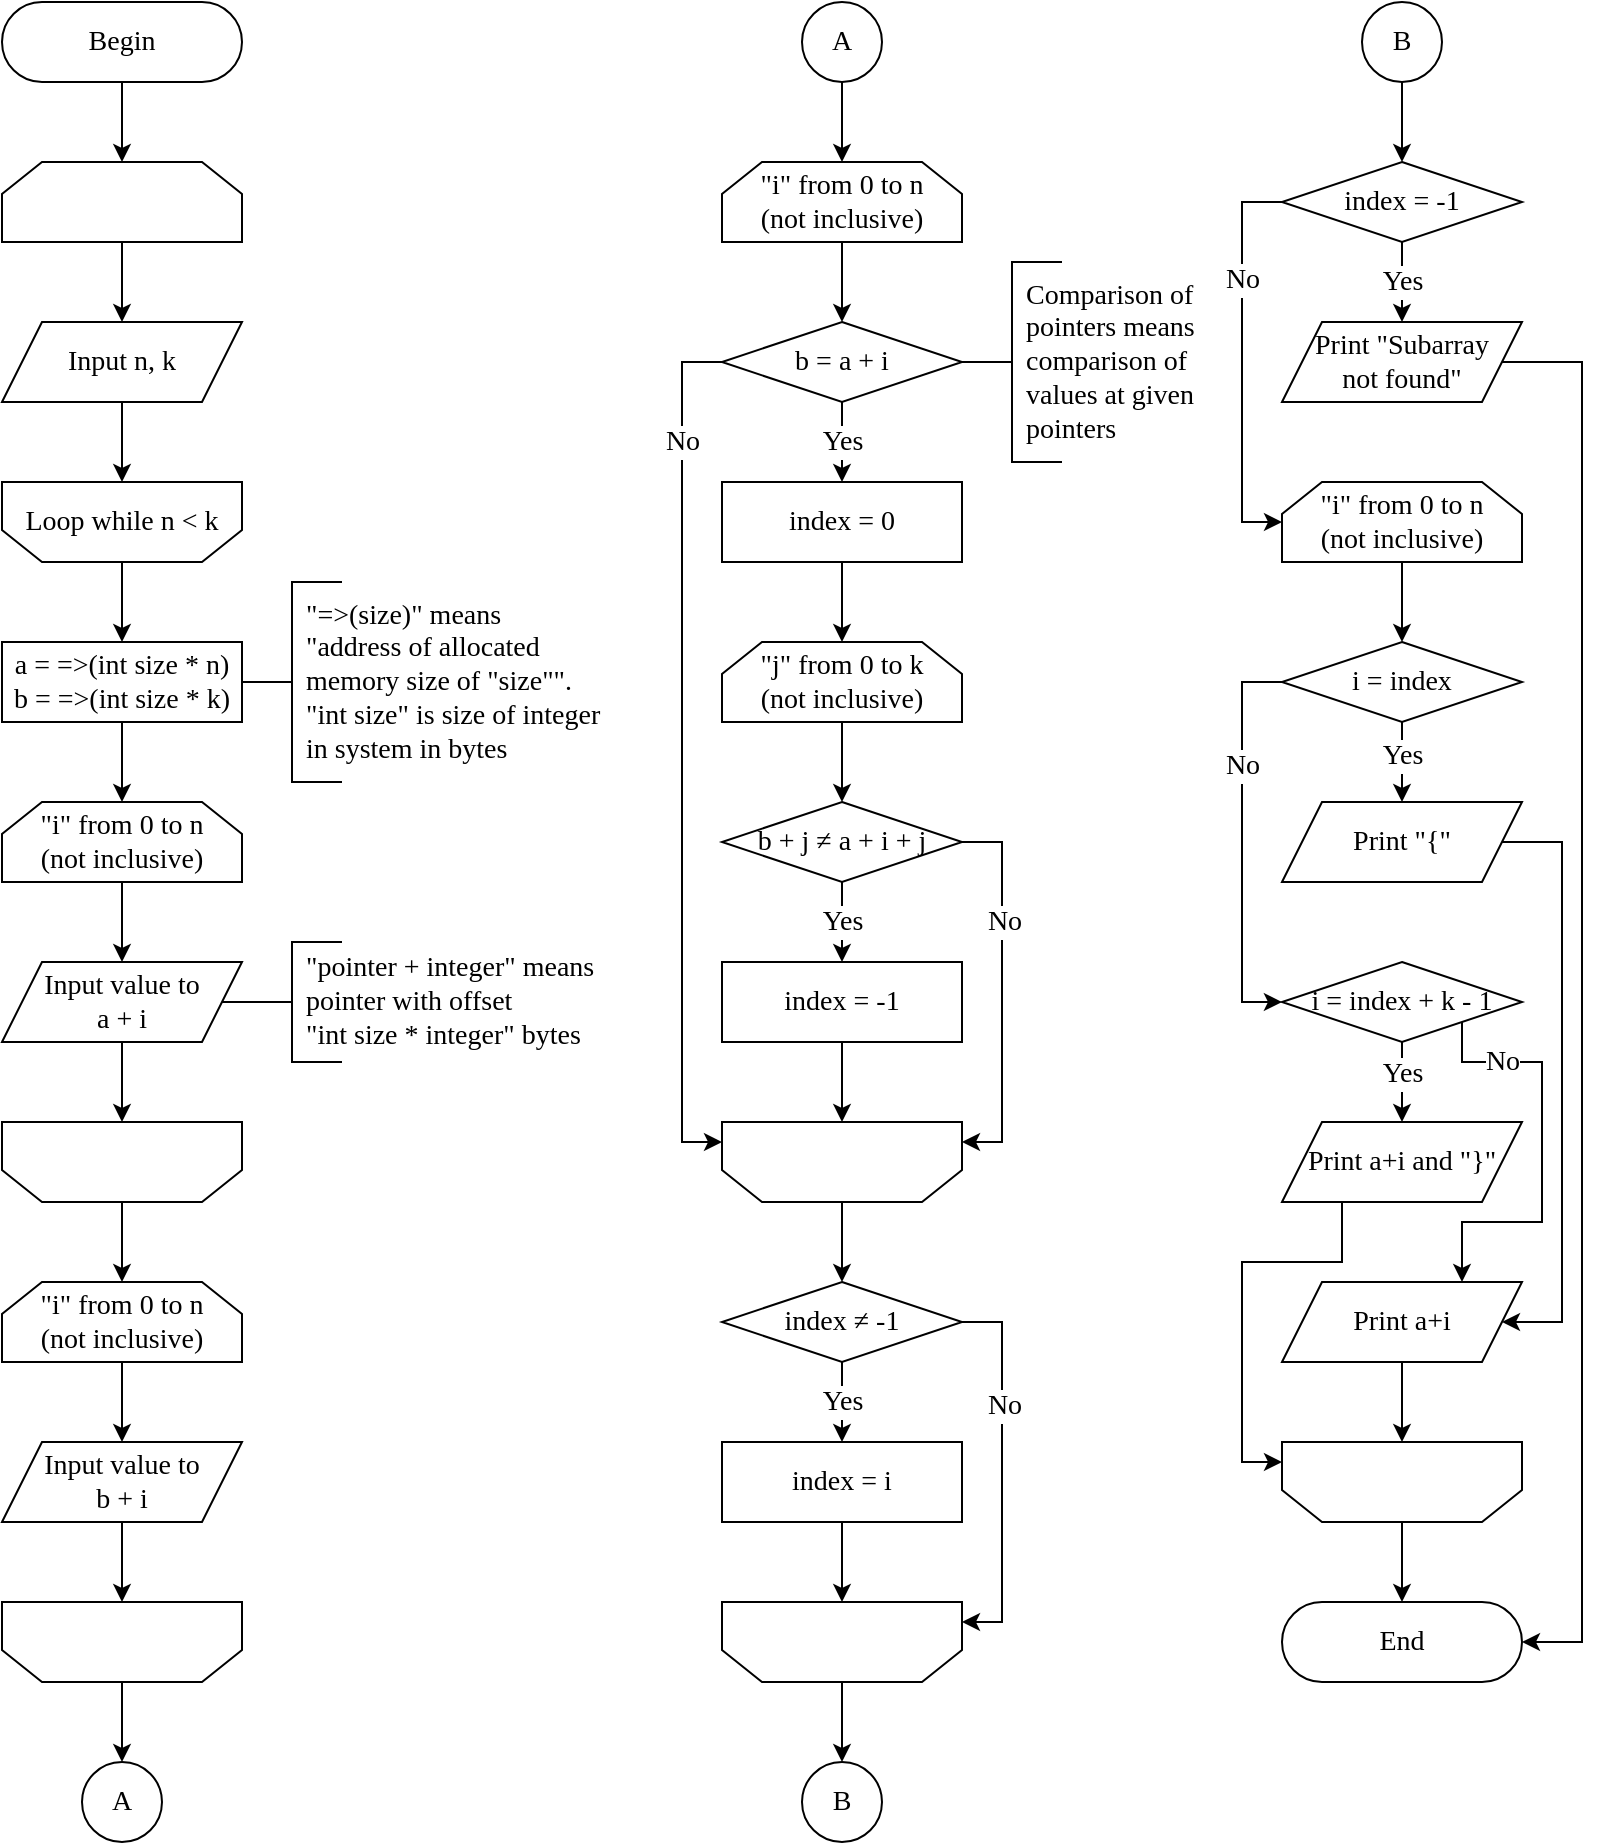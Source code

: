 <mxfile version="15.6.3" type="device"><diagram id="VBCnpD0y7Q8jlxNQX10s" name="Page-1"><mxGraphModel dx="1803" dy="1007" grid="1" gridSize="10" guides="1" tooltips="1" connect="1" arrows="1" fold="1" page="1" pageScale="1" pageWidth="850" pageHeight="1100" math="0" shadow="0"><root><mxCell id="0"/><mxCell id="1" parent="0"/><mxCell id="sROHxdRaBp6Js_4pP0_Q-89" value="" style="edgeStyle=orthogonalEdgeStyle;rounded=0;orthogonalLoop=1;jettySize=auto;html=1;fontFamily=Times New Roman;fontSize=14;" edge="1" parent="1" source="sROHxdRaBp6Js_4pP0_Q-1" target="sROHxdRaBp6Js_4pP0_Q-3"><mxGeometry relative="1" as="geometry"/></mxCell><mxCell id="sROHxdRaBp6Js_4pP0_Q-1" value="Begin" style="rounded=1;whiteSpace=wrap;html=1;arcSize=50;strokeColor=#000000;fillColor=#FFFFFF;fontSize=14;fontFamily=Times New Roman;" vertex="1" parent="1"><mxGeometry x="40" y="40" width="120" height="40" as="geometry"/></mxCell><mxCell id="sROHxdRaBp6Js_4pP0_Q-90" value="" style="edgeStyle=orthogonalEdgeStyle;rounded=0;orthogonalLoop=1;jettySize=auto;html=1;fontFamily=Times New Roman;fontSize=14;" edge="1" parent="1" source="sROHxdRaBp6Js_4pP0_Q-3" target="sROHxdRaBp6Js_4pP0_Q-4"><mxGeometry relative="1" as="geometry"/></mxCell><mxCell id="sROHxdRaBp6Js_4pP0_Q-3" value="" style="shape=loopLimit;whiteSpace=wrap;html=1;fontFamily=Times New Roman;fontSize=14;strokeColor=#000000;fillColor=#FFFFFF;gradientColor=none;" vertex="1" parent="1"><mxGeometry x="40" y="120" width="120" height="40" as="geometry"/></mxCell><mxCell id="sROHxdRaBp6Js_4pP0_Q-91" value="" style="edgeStyle=orthogonalEdgeStyle;rounded=0;orthogonalLoop=1;jettySize=auto;html=1;fontFamily=Times New Roman;fontSize=14;" edge="1" parent="1" source="sROHxdRaBp6Js_4pP0_Q-4" target="sROHxdRaBp6Js_4pP0_Q-6"><mxGeometry relative="1" as="geometry"/></mxCell><mxCell id="sROHxdRaBp6Js_4pP0_Q-4" value="Input n, k" style="shape=parallelogram;perimeter=parallelogramPerimeter;whiteSpace=wrap;html=1;fixedSize=1;fontFamily=Times New Roman;fontSize=14;strokeColor=#000000;fillColor=#FFFFFF;gradientColor=none;" vertex="1" parent="1"><mxGeometry x="40" y="200" width="120" height="40" as="geometry"/></mxCell><mxCell id="sROHxdRaBp6Js_4pP0_Q-92" value="" style="edgeStyle=orthogonalEdgeStyle;rounded=0;orthogonalLoop=1;jettySize=auto;html=1;fontFamily=Times New Roman;fontSize=14;" edge="1" parent="1" source="sROHxdRaBp6Js_4pP0_Q-6" target="sROHxdRaBp6Js_4pP0_Q-32"><mxGeometry relative="1" as="geometry"/></mxCell><mxCell id="sROHxdRaBp6Js_4pP0_Q-6" value="Loop while n &amp;lt; k" style="shape=loopLimit;whiteSpace=wrap;html=1;fontFamily=Times New Roman;fontSize=14;strokeColor=#000000;fillColor=#FFFFFF;gradientColor=none;flipV=1;" vertex="1" parent="1"><mxGeometry x="40" y="280" width="120" height="40" as="geometry"/></mxCell><mxCell id="sROHxdRaBp6Js_4pP0_Q-93" value="" style="edgeStyle=orthogonalEdgeStyle;rounded=0;orthogonalLoop=1;jettySize=auto;html=1;fontFamily=Times New Roman;fontSize=14;" edge="1" parent="1" source="sROHxdRaBp6Js_4pP0_Q-32" target="sROHxdRaBp6Js_4pP0_Q-41"><mxGeometry relative="1" as="geometry"/></mxCell><mxCell id="sROHxdRaBp6Js_4pP0_Q-32" value="&lt;div&gt;a = =&amp;gt;(int size * n)&lt;br&gt;&lt;/div&gt;&lt;div&gt;b = =&amp;gt;(int size * k)&lt;br&gt;&lt;/div&gt;" style="rounded=0;whiteSpace=wrap;html=1;fontFamily=Times New Roman;fontSize=14;strokeColor=#000000;fillColor=#FFFFFF;gradientColor=none;" vertex="1" parent="1"><mxGeometry x="40" y="360" width="120" height="40" as="geometry"/></mxCell><mxCell id="sROHxdRaBp6Js_4pP0_Q-33" value="" style="strokeWidth=1;html=1;shape=mxgraph.flowchart.annotation_2;align=left;labelPosition=right;pointerEvents=1;fontFamily=Times New Roman;fontSize=14;fillColor=#FFFFFF;gradientColor=none;" vertex="1" parent="1"><mxGeometry x="160" y="330" width="50" height="100" as="geometry"/></mxCell><mxCell id="sROHxdRaBp6Js_4pP0_Q-40" value="&lt;div align=&quot;left&quot;&gt;&quot;=&amp;gt;(size)&quot; means&lt;/div&gt;&lt;div align=&quot;left&quot;&gt;&quot;address of allocated&lt;/div&gt;&lt;div align=&quot;left&quot;&gt;memory size of &quot;size&quot;&quot;.&lt;/div&gt;&lt;div align=&quot;left&quot;&gt;&quot;int size&quot; is size of integer&lt;/div&gt;&lt;div align=&quot;left&quot;&gt;in system in bytes&lt;br&gt;&lt;/div&gt;" style="text;html=1;align=left;verticalAlign=middle;resizable=0;points=[];autosize=1;strokeColor=none;fillColor=none;fontSize=14;fontFamily=Times New Roman;" vertex="1" parent="1"><mxGeometry x="190" y="335" width="160" height="90" as="geometry"/></mxCell><mxCell id="sROHxdRaBp6Js_4pP0_Q-94" value="" style="edgeStyle=orthogonalEdgeStyle;rounded=0;orthogonalLoop=1;jettySize=auto;html=1;fontFamily=Times New Roman;fontSize=14;" edge="1" parent="1" source="sROHxdRaBp6Js_4pP0_Q-41" target="sROHxdRaBp6Js_4pP0_Q-42"><mxGeometry relative="1" as="geometry"/></mxCell><mxCell id="sROHxdRaBp6Js_4pP0_Q-41" value="&lt;div align=&quot;center&quot;&gt;&quot;i&quot; from 0 to n&lt;/div&gt;&lt;div align=&quot;center&quot;&gt;(not inclusive)&lt;br&gt;&lt;/div&gt;" style="shape=loopLimit;whiteSpace=wrap;html=1;fontFamily=Times New Roman;fontSize=14;strokeColor=#000000;fillColor=#FFFFFF;gradientColor=none;align=center;" vertex="1" parent="1"><mxGeometry x="40" y="440" width="120" height="40" as="geometry"/></mxCell><mxCell id="sROHxdRaBp6Js_4pP0_Q-95" value="" style="edgeStyle=orthogonalEdgeStyle;rounded=0;orthogonalLoop=1;jettySize=auto;html=1;fontFamily=Times New Roman;fontSize=14;" edge="1" parent="1" source="sROHxdRaBp6Js_4pP0_Q-42" target="sROHxdRaBp6Js_4pP0_Q-46"><mxGeometry relative="1" as="geometry"/></mxCell><mxCell id="sROHxdRaBp6Js_4pP0_Q-42" value="&lt;div&gt;Input value to&lt;/div&gt;&lt;div&gt;a + i&lt;/div&gt;" style="shape=parallelogram;perimeter=parallelogramPerimeter;whiteSpace=wrap;html=1;fixedSize=1;fontFamily=Times New Roman;fontSize=14;strokeColor=#000000;strokeWidth=1;fillColor=#FFFFFF;gradientColor=none;align=center;" vertex="1" parent="1"><mxGeometry x="40" y="520" width="120" height="40" as="geometry"/></mxCell><mxCell id="sROHxdRaBp6Js_4pP0_Q-43" value="" style="strokeWidth=1;html=1;shape=mxgraph.flowchart.annotation_2;align=left;labelPosition=right;pointerEvents=1;fontFamily=Times New Roman;fontSize=14;fillColor=#FFFFFF;gradientColor=none;" vertex="1" parent="1"><mxGeometry x="160" y="510" width="50" height="60" as="geometry"/></mxCell><mxCell id="sROHxdRaBp6Js_4pP0_Q-44" value="" style="endArrow=none;html=1;rounded=0;fontFamily=Times New Roman;fontSize=14;exitX=0;exitY=0.5;exitDx=0;exitDy=0;exitPerimeter=0;entryX=1;entryY=0.5;entryDx=0;entryDy=0;" edge="1" parent="1" source="sROHxdRaBp6Js_4pP0_Q-43" target="sROHxdRaBp6Js_4pP0_Q-42"><mxGeometry width="50" height="50" relative="1" as="geometry"><mxPoint x="180" y="520" as="sourcePoint"/><mxPoint x="230" y="470" as="targetPoint"/></mxGeometry></mxCell><mxCell id="sROHxdRaBp6Js_4pP0_Q-45" value="&lt;div align=&quot;left&quot;&gt;&quot;pointer + integer&quot; means&lt;/div&gt;&lt;div align=&quot;left&quot;&gt;pointer with offset&lt;/div&gt;&lt;div align=&quot;left&quot;&gt;&quot;int size * integer&quot; bytes&lt;br&gt;&lt;/div&gt;" style="text;html=1;align=left;verticalAlign=middle;resizable=0;points=[];autosize=1;strokeColor=none;fillColor=none;fontSize=14;fontFamily=Times New Roman;" vertex="1" parent="1"><mxGeometry x="190" y="510" width="160" height="60" as="geometry"/></mxCell><mxCell id="sROHxdRaBp6Js_4pP0_Q-96" value="" style="edgeStyle=orthogonalEdgeStyle;rounded=0;orthogonalLoop=1;jettySize=auto;html=1;fontFamily=Times New Roman;fontSize=14;" edge="1" parent="1" source="sROHxdRaBp6Js_4pP0_Q-46" target="sROHxdRaBp6Js_4pP0_Q-47"><mxGeometry relative="1" as="geometry"/></mxCell><mxCell id="sROHxdRaBp6Js_4pP0_Q-46" value="" style="shape=loopLimit;whiteSpace=wrap;html=1;fontFamily=Times New Roman;fontSize=14;strokeColor=#000000;fillColor=#FFFFFF;gradientColor=none;align=left;flipV=1;" vertex="1" parent="1"><mxGeometry x="40" y="600" width="120" height="40" as="geometry"/></mxCell><mxCell id="sROHxdRaBp6Js_4pP0_Q-97" value="" style="edgeStyle=orthogonalEdgeStyle;rounded=0;orthogonalLoop=1;jettySize=auto;html=1;fontFamily=Times New Roman;fontSize=14;" edge="1" parent="1" source="sROHxdRaBp6Js_4pP0_Q-47" target="sROHxdRaBp6Js_4pP0_Q-48"><mxGeometry relative="1" as="geometry"/></mxCell><mxCell id="sROHxdRaBp6Js_4pP0_Q-47" value="&lt;div align=&quot;center&quot;&gt;&quot;i&quot; from 0 to n&lt;/div&gt;&lt;div align=&quot;center&quot;&gt;(not inclusive)&lt;br&gt;&lt;/div&gt;" style="shape=loopLimit;whiteSpace=wrap;html=1;fontFamily=Times New Roman;fontSize=14;strokeColor=#000000;fillColor=#FFFFFF;gradientColor=none;align=center;" vertex="1" parent="1"><mxGeometry x="40" y="680" width="120" height="40" as="geometry"/></mxCell><mxCell id="sROHxdRaBp6Js_4pP0_Q-98" value="" style="edgeStyle=orthogonalEdgeStyle;rounded=0;orthogonalLoop=1;jettySize=auto;html=1;fontFamily=Times New Roman;fontSize=14;" edge="1" parent="1" source="sROHxdRaBp6Js_4pP0_Q-48" target="sROHxdRaBp6Js_4pP0_Q-52"><mxGeometry relative="1" as="geometry"/></mxCell><mxCell id="sROHxdRaBp6Js_4pP0_Q-48" value="&lt;div&gt;Input value to&lt;/div&gt;&lt;div&gt;b + i&lt;/div&gt;" style="shape=parallelogram;perimeter=parallelogramPerimeter;whiteSpace=wrap;html=1;fixedSize=1;fontFamily=Times New Roman;fontSize=14;strokeColor=#000000;strokeWidth=1;fillColor=#FFFFFF;gradientColor=none;align=center;" vertex="1" parent="1"><mxGeometry x="40" y="760" width="120" height="40" as="geometry"/></mxCell><mxCell id="sROHxdRaBp6Js_4pP0_Q-99" value="" style="edgeStyle=orthogonalEdgeStyle;rounded=0;orthogonalLoop=1;jettySize=auto;html=1;fontFamily=Times New Roman;fontSize=14;" edge="1" parent="1" source="sROHxdRaBp6Js_4pP0_Q-52" target="sROHxdRaBp6Js_4pP0_Q-53"><mxGeometry relative="1" as="geometry"/></mxCell><mxCell id="sROHxdRaBp6Js_4pP0_Q-52" value="" style="shape=loopLimit;whiteSpace=wrap;html=1;fontFamily=Times New Roman;fontSize=14;strokeColor=#000000;fillColor=#FFFFFF;gradientColor=none;align=left;flipV=1;" vertex="1" parent="1"><mxGeometry x="40" y="840" width="120" height="40" as="geometry"/></mxCell><mxCell id="sROHxdRaBp6Js_4pP0_Q-53" value="&lt;div align=&quot;center&quot;&gt;A&lt;/div&gt;" style="ellipse;whiteSpace=wrap;html=1;aspect=fixed;fontFamily=Times New Roman;fontSize=14;strokeColor=#000000;strokeWidth=1;fillColor=#FFFFFF;gradientColor=none;align=center;" vertex="1" parent="1"><mxGeometry x="80" y="920" width="40" height="40" as="geometry"/></mxCell><mxCell id="sROHxdRaBp6Js_4pP0_Q-100" value="" style="edgeStyle=orthogonalEdgeStyle;rounded=0;orthogonalLoop=1;jettySize=auto;html=1;fontFamily=Times New Roman;fontSize=14;" edge="1" parent="1" source="sROHxdRaBp6Js_4pP0_Q-56" target="sROHxdRaBp6Js_4pP0_Q-58"><mxGeometry relative="1" as="geometry"/></mxCell><mxCell id="sROHxdRaBp6Js_4pP0_Q-56" value="A" style="ellipse;whiteSpace=wrap;html=1;aspect=fixed;fontFamily=Times New Roman;fontSize=14;strokeColor=#000000;strokeWidth=1;fillColor=#FFFFFF;gradientColor=none;align=center;" vertex="1" parent="1"><mxGeometry x="440" y="40.0" width="40" height="40" as="geometry"/></mxCell><mxCell id="sROHxdRaBp6Js_4pP0_Q-101" value="" style="edgeStyle=orthogonalEdgeStyle;rounded=0;orthogonalLoop=1;jettySize=auto;html=1;fontFamily=Times New Roman;fontSize=14;" edge="1" parent="1" source="sROHxdRaBp6Js_4pP0_Q-58" target="sROHxdRaBp6Js_4pP0_Q-60"><mxGeometry relative="1" as="geometry"/></mxCell><mxCell id="sROHxdRaBp6Js_4pP0_Q-58" value="&lt;div&gt;&quot;i&quot; from 0 to n&lt;/div&gt;&lt;div&gt;(not inclusive)&lt;br&gt;&lt;/div&gt;" style="shape=loopLimit;whiteSpace=wrap;html=1;fontFamily=Times New Roman;fontSize=14;strokeColor=#000000;fillColor=#FFFFFF;gradientColor=none;align=center;" vertex="1" parent="1"><mxGeometry x="400" y="120" width="120" height="40" as="geometry"/></mxCell><mxCell id="sROHxdRaBp6Js_4pP0_Q-107" value="" style="edgeStyle=orthogonalEdgeStyle;rounded=0;orthogonalLoop=1;jettySize=auto;html=1;fontFamily=Times New Roman;fontSize=14;" edge="1" parent="1" source="sROHxdRaBp6Js_4pP0_Q-59" target="sROHxdRaBp6Js_4pP0_Q-65"><mxGeometry relative="1" as="geometry"/></mxCell><mxCell id="sROHxdRaBp6Js_4pP0_Q-59" value="&lt;div&gt;&quot;j&quot; from 0 to k&lt;br&gt;&lt;/div&gt;&lt;div&gt;(not inclusive)&lt;br&gt;&lt;/div&gt;" style="shape=loopLimit;whiteSpace=wrap;html=1;fontFamily=Times New Roman;fontSize=14;strokeColor=#000000;fillColor=#FFFFFF;gradientColor=none;align=center;" vertex="1" parent="1"><mxGeometry x="400" y="360" width="120" height="40" as="geometry"/></mxCell><mxCell id="sROHxdRaBp6Js_4pP0_Q-102" value="" style="edgeStyle=orthogonalEdgeStyle;rounded=0;orthogonalLoop=1;jettySize=auto;html=1;fontFamily=Times New Roman;fontSize=14;" edge="1" parent="1" source="sROHxdRaBp6Js_4pP0_Q-60" target="sROHxdRaBp6Js_4pP0_Q-64"><mxGeometry relative="1" as="geometry"/></mxCell><mxCell id="sROHxdRaBp6Js_4pP0_Q-103" value="Yes" style="edgeLabel;html=1;align=center;verticalAlign=middle;resizable=0;points=[];fontSize=14;fontFamily=Times New Roman;" vertex="1" connectable="0" parent="sROHxdRaBp6Js_4pP0_Q-102"><mxGeometry x="-0.214" y="-1" relative="1" as="geometry"><mxPoint x="1" y="4" as="offset"/></mxGeometry></mxCell><mxCell id="sROHxdRaBp6Js_4pP0_Q-104" style="edgeStyle=orthogonalEdgeStyle;rounded=0;orthogonalLoop=1;jettySize=auto;html=1;exitX=0;exitY=0.5;exitDx=0;exitDy=0;entryX=0;entryY=0.25;entryDx=0;entryDy=0;fontFamily=Times New Roman;fontSize=14;" edge="1" parent="1" source="sROHxdRaBp6Js_4pP0_Q-60" target="sROHxdRaBp6Js_4pP0_Q-71"><mxGeometry relative="1" as="geometry"/></mxCell><mxCell id="sROHxdRaBp6Js_4pP0_Q-105" value="No" style="edgeLabel;html=1;align=center;verticalAlign=middle;resizable=0;points=[];fontSize=14;fontFamily=Times New Roman;" vertex="1" connectable="0" parent="sROHxdRaBp6Js_4pP0_Q-104"><mxGeometry x="-0.716" y="-3" relative="1" as="geometry"><mxPoint x="3" y="-1" as="offset"/></mxGeometry></mxCell><mxCell id="sROHxdRaBp6Js_4pP0_Q-60" value="b = a + i" style="rhombus;whiteSpace=wrap;html=1;fontFamily=Times New Roman;fontSize=14;strokeColor=#000000;fillColor=#FFFFFF;gradientColor=none;align=center;" vertex="1" parent="1"><mxGeometry x="400" y="200" width="120" height="40" as="geometry"/></mxCell><mxCell id="sROHxdRaBp6Js_4pP0_Q-61" value="" style="strokeWidth=1;html=1;shape=mxgraph.flowchart.annotation_2;align=left;labelPosition=right;pointerEvents=1;fontFamily=Times New Roman;fontSize=14;fillColor=#FFFFFF;gradientColor=none;" vertex="1" parent="1"><mxGeometry x="520" y="170" width="50" height="100" as="geometry"/></mxCell><mxCell id="sROHxdRaBp6Js_4pP0_Q-62" value="&lt;div align=&quot;left&quot;&gt;Comparison of&lt;/div&gt;&lt;div align=&quot;left&quot;&gt;pointers means&lt;/div&gt;&lt;div align=&quot;left&quot;&gt;comparison of&lt;/div&gt;&lt;div align=&quot;left&quot;&gt;values at given&lt;/div&gt;&lt;div align=&quot;left&quot;&gt;pointers&lt;/div&gt;" style="text;html=1;align=left;verticalAlign=middle;resizable=0;points=[];autosize=1;strokeColor=none;fillColor=none;fontSize=14;fontFamily=Times New Roman;" vertex="1" parent="1"><mxGeometry x="550" y="175" width="100" height="90" as="geometry"/></mxCell><mxCell id="sROHxdRaBp6Js_4pP0_Q-106" value="" style="edgeStyle=orthogonalEdgeStyle;rounded=0;orthogonalLoop=1;jettySize=auto;html=1;fontFamily=Times New Roman;fontSize=14;" edge="1" parent="1" source="sROHxdRaBp6Js_4pP0_Q-64" target="sROHxdRaBp6Js_4pP0_Q-59"><mxGeometry relative="1" as="geometry"/></mxCell><mxCell id="sROHxdRaBp6Js_4pP0_Q-64" value="&lt;div align=&quot;center&quot;&gt;index = 0&lt;br&gt;&lt;/div&gt;" style="rounded=0;whiteSpace=wrap;html=1;fontFamily=Times New Roman;fontSize=14;strokeColor=#000000;strokeWidth=1;fillColor=#FFFFFF;gradientColor=none;align=center;" vertex="1" parent="1"><mxGeometry x="400" y="280" width="120" height="40" as="geometry"/></mxCell><mxCell id="sROHxdRaBp6Js_4pP0_Q-108" value="" style="edgeStyle=orthogonalEdgeStyle;rounded=0;orthogonalLoop=1;jettySize=auto;html=1;fontFamily=Times New Roman;fontSize=14;" edge="1" parent="1" source="sROHxdRaBp6Js_4pP0_Q-65" target="sROHxdRaBp6Js_4pP0_Q-66"><mxGeometry relative="1" as="geometry"/></mxCell><mxCell id="sROHxdRaBp6Js_4pP0_Q-109" value="Yes" style="edgeLabel;html=1;align=center;verticalAlign=middle;resizable=0;points=[];fontSize=14;fontFamily=Times New Roman;" vertex="1" connectable="0" parent="sROHxdRaBp6Js_4pP0_Q-108"><mxGeometry x="-0.197" relative="1" as="geometry"><mxPoint y="4" as="offset"/></mxGeometry></mxCell><mxCell id="sROHxdRaBp6Js_4pP0_Q-110" style="edgeStyle=orthogonalEdgeStyle;rounded=0;orthogonalLoop=1;jettySize=auto;html=1;exitX=1;exitY=0.5;exitDx=0;exitDy=0;entryX=1;entryY=0.25;entryDx=0;entryDy=0;fontFamily=Times New Roman;fontSize=14;" edge="1" parent="1" source="sROHxdRaBp6Js_4pP0_Q-65" target="sROHxdRaBp6Js_4pP0_Q-71"><mxGeometry relative="1" as="geometry"/></mxCell><mxCell id="sROHxdRaBp6Js_4pP0_Q-111" value="No" style="edgeLabel;html=1;align=center;verticalAlign=middle;resizable=0;points=[];fontSize=14;fontFamily=Times New Roman;" vertex="1" connectable="0" parent="sROHxdRaBp6Js_4pP0_Q-110"><mxGeometry x="-0.375" y="1" relative="1" as="geometry"><mxPoint as="offset"/></mxGeometry></mxCell><mxCell id="sROHxdRaBp6Js_4pP0_Q-65" value="b + j &lt;span class=&quot;ILfuVd&quot;&gt;&lt;span class=&quot;hgKElc&quot;&gt;≠ a + i + j&lt;br&gt;&lt;/span&gt;&lt;/span&gt;" style="rhombus;whiteSpace=wrap;html=1;fontFamily=Times New Roman;fontSize=14;strokeColor=#000000;fillColor=#FFFFFF;gradientColor=none;align=center;" vertex="1" parent="1"><mxGeometry x="400" y="440" width="120" height="40" as="geometry"/></mxCell><mxCell id="sROHxdRaBp6Js_4pP0_Q-112" value="" style="edgeStyle=orthogonalEdgeStyle;rounded=0;orthogonalLoop=1;jettySize=auto;html=1;fontFamily=Times New Roman;fontSize=14;" edge="1" parent="1" source="sROHxdRaBp6Js_4pP0_Q-66" target="sROHxdRaBp6Js_4pP0_Q-71"><mxGeometry relative="1" as="geometry"/></mxCell><mxCell id="sROHxdRaBp6Js_4pP0_Q-66" value="&lt;div align=&quot;center&quot;&gt;index = -1&lt;br&gt;&lt;/div&gt;" style="rounded=0;whiteSpace=wrap;html=1;fontFamily=Times New Roman;fontSize=14;strokeColor=#000000;strokeWidth=1;fillColor=#FFFFFF;gradientColor=none;align=center;" vertex="1" parent="1"><mxGeometry x="400" y="520" width="120" height="40" as="geometry"/></mxCell><mxCell id="sROHxdRaBp6Js_4pP0_Q-114" value="" style="edgeStyle=orthogonalEdgeStyle;rounded=0;orthogonalLoop=1;jettySize=auto;html=1;fontFamily=Times New Roman;fontSize=14;" edge="1" parent="1" source="sROHxdRaBp6Js_4pP0_Q-68" target="sROHxdRaBp6Js_4pP0_Q-69"><mxGeometry relative="1" as="geometry"/></mxCell><mxCell id="sROHxdRaBp6Js_4pP0_Q-115" value="Yes" style="edgeLabel;html=1;align=center;verticalAlign=middle;resizable=0;points=[];fontSize=14;fontFamily=Times New Roman;" vertex="1" connectable="0" parent="sROHxdRaBp6Js_4pP0_Q-114"><mxGeometry x="-0.188" relative="1" as="geometry"><mxPoint y="4" as="offset"/></mxGeometry></mxCell><mxCell id="sROHxdRaBp6Js_4pP0_Q-116" style="edgeStyle=orthogonalEdgeStyle;rounded=0;orthogonalLoop=1;jettySize=auto;html=1;exitX=1;exitY=0.5;exitDx=0;exitDy=0;entryX=1;entryY=0.25;entryDx=0;entryDy=0;fontFamily=Times New Roman;fontSize=14;" edge="1" parent="1" source="sROHxdRaBp6Js_4pP0_Q-68" target="sROHxdRaBp6Js_4pP0_Q-74"><mxGeometry relative="1" as="geometry"/></mxCell><mxCell id="sROHxdRaBp6Js_4pP0_Q-117" value="No" style="edgeLabel;html=1;align=center;verticalAlign=middle;resizable=0;points=[];fontSize=14;fontFamily=Times New Roman;" vertex="1" connectable="0" parent="sROHxdRaBp6Js_4pP0_Q-116"><mxGeometry x="-0.352" y="1" relative="1" as="geometry"><mxPoint as="offset"/></mxGeometry></mxCell><mxCell id="sROHxdRaBp6Js_4pP0_Q-68" value="index &lt;span class=&quot;ILfuVd&quot;&gt;&lt;span class=&quot;hgKElc&quot;&gt;≠ -1&lt;br&gt;&lt;/span&gt;&lt;/span&gt;" style="rhombus;whiteSpace=wrap;html=1;fontFamily=Times New Roman;fontSize=14;strokeColor=#000000;fillColor=#FFFFFF;gradientColor=none;align=center;" vertex="1" parent="1"><mxGeometry x="400" y="680" width="120" height="40" as="geometry"/></mxCell><mxCell id="sROHxdRaBp6Js_4pP0_Q-118" value="" style="edgeStyle=orthogonalEdgeStyle;rounded=0;orthogonalLoop=1;jettySize=auto;html=1;fontFamily=Times New Roman;fontSize=14;" edge="1" parent="1" source="sROHxdRaBp6Js_4pP0_Q-69" target="sROHxdRaBp6Js_4pP0_Q-74"><mxGeometry relative="1" as="geometry"/></mxCell><mxCell id="sROHxdRaBp6Js_4pP0_Q-69" value="&lt;div align=&quot;center&quot;&gt;index = i&lt;br&gt;&lt;/div&gt;" style="rounded=0;whiteSpace=wrap;html=1;fontFamily=Times New Roman;fontSize=14;strokeColor=#000000;strokeWidth=1;fillColor=#FFFFFF;gradientColor=none;align=center;" vertex="1" parent="1"><mxGeometry x="400" y="760" width="120" height="40" as="geometry"/></mxCell><mxCell id="sROHxdRaBp6Js_4pP0_Q-113" value="" style="edgeStyle=orthogonalEdgeStyle;rounded=0;orthogonalLoop=1;jettySize=auto;html=1;fontFamily=Times New Roman;fontSize=14;" edge="1" parent="1" source="sROHxdRaBp6Js_4pP0_Q-71" target="sROHxdRaBp6Js_4pP0_Q-68"><mxGeometry relative="1" as="geometry"/></mxCell><mxCell id="sROHxdRaBp6Js_4pP0_Q-71" value="" style="shape=loopLimit;whiteSpace=wrap;html=1;fontFamily=Times New Roman;fontSize=14;strokeColor=#000000;fillColor=#FFFFFF;gradientColor=none;align=left;flipV=1;" vertex="1" parent="1"><mxGeometry x="400" y="600" width="120" height="40" as="geometry"/></mxCell><mxCell id="sROHxdRaBp6Js_4pP0_Q-119" value="" style="edgeStyle=orthogonalEdgeStyle;rounded=0;orthogonalLoop=1;jettySize=auto;html=1;fontFamily=Times New Roman;fontSize=14;" edge="1" parent="1" source="sROHxdRaBp6Js_4pP0_Q-74" target="sROHxdRaBp6Js_4pP0_Q-75"><mxGeometry relative="1" as="geometry"/></mxCell><mxCell id="sROHxdRaBp6Js_4pP0_Q-74" value="" style="shape=loopLimit;whiteSpace=wrap;html=1;fontFamily=Times New Roman;fontSize=14;strokeColor=#000000;fillColor=#FFFFFF;gradientColor=none;align=left;flipV=1;" vertex="1" parent="1"><mxGeometry x="400" y="840" width="120" height="40" as="geometry"/></mxCell><mxCell id="sROHxdRaBp6Js_4pP0_Q-75" value="B" style="ellipse;whiteSpace=wrap;html=1;aspect=fixed;fontFamily=Times New Roman;fontSize=14;strokeColor=#000000;strokeWidth=1;fillColor=#FFFFFF;gradientColor=none;align=center;" vertex="1" parent="1"><mxGeometry x="440" y="920" width="40" height="40" as="geometry"/></mxCell><mxCell id="sROHxdRaBp6Js_4pP0_Q-120" value="" style="edgeStyle=orthogonalEdgeStyle;rounded=0;orthogonalLoop=1;jettySize=auto;html=1;fontFamily=Times New Roman;fontSize=14;" edge="1" parent="1" source="sROHxdRaBp6Js_4pP0_Q-76" target="sROHxdRaBp6Js_4pP0_Q-78"><mxGeometry relative="1" as="geometry"/></mxCell><mxCell id="sROHxdRaBp6Js_4pP0_Q-76" value="B" style="ellipse;whiteSpace=wrap;html=1;aspect=fixed;fontFamily=Times New Roman;fontSize=14;strokeColor=#000000;strokeWidth=1;fillColor=#FFFFFF;gradientColor=none;align=center;" vertex="1" parent="1"><mxGeometry x="720" y="40" width="40" height="40" as="geometry"/></mxCell><mxCell id="sROHxdRaBp6Js_4pP0_Q-121" value="" style="edgeStyle=orthogonalEdgeStyle;rounded=0;orthogonalLoop=1;jettySize=auto;html=1;fontFamily=Times New Roman;fontSize=14;" edge="1" parent="1" source="sROHxdRaBp6Js_4pP0_Q-78" target="sROHxdRaBp6Js_4pP0_Q-79"><mxGeometry relative="1" as="geometry"/></mxCell><mxCell id="sROHxdRaBp6Js_4pP0_Q-125" value="Yes" style="edgeLabel;html=1;align=center;verticalAlign=middle;resizable=0;points=[];fontSize=14;fontFamily=Times New Roman;" vertex="1" connectable="0" parent="sROHxdRaBp6Js_4pP0_Q-121"><mxGeometry x="-0.258" y="1" relative="1" as="geometry"><mxPoint x="-1" y="5" as="offset"/></mxGeometry></mxCell><mxCell id="sROHxdRaBp6Js_4pP0_Q-129" style="edgeStyle=orthogonalEdgeStyle;rounded=0;orthogonalLoop=1;jettySize=auto;html=1;exitX=0;exitY=0.5;exitDx=0;exitDy=0;entryX=0;entryY=0.5;entryDx=0;entryDy=0;fontFamily=Times New Roman;fontSize=14;" edge="1" parent="1" source="sROHxdRaBp6Js_4pP0_Q-78" target="sROHxdRaBp6Js_4pP0_Q-80"><mxGeometry relative="1" as="geometry"/></mxCell><mxCell id="sROHxdRaBp6Js_4pP0_Q-130" value="No" style="edgeLabel;html=1;align=center;verticalAlign=middle;resizable=0;points=[];fontSize=14;fontFamily=Times New Roman;" vertex="1" connectable="0" parent="sROHxdRaBp6Js_4pP0_Q-129"><mxGeometry x="-0.417" relative="1" as="geometry"><mxPoint as="offset"/></mxGeometry></mxCell><mxCell id="sROHxdRaBp6Js_4pP0_Q-78" value="index = -1" style="rhombus;whiteSpace=wrap;html=1;fontFamily=Times New Roman;fontSize=14;strokeColor=#000000;fillColor=#FFFFFF;gradientColor=none;align=center;" vertex="1" parent="1"><mxGeometry x="680" y="120" width="120" height="40" as="geometry"/></mxCell><mxCell id="sROHxdRaBp6Js_4pP0_Q-131" style="edgeStyle=orthogonalEdgeStyle;rounded=0;orthogonalLoop=1;jettySize=auto;html=1;exitX=1;exitY=0.5;exitDx=0;exitDy=0;entryX=1;entryY=0.5;entryDx=0;entryDy=0;fontFamily=Times New Roman;fontSize=14;" edge="1" parent="1" source="sROHxdRaBp6Js_4pP0_Q-79" target="sROHxdRaBp6Js_4pP0_Q-88"><mxGeometry relative="1" as="geometry"><Array as="points"><mxPoint x="830" y="220"/><mxPoint x="830" y="860"/></Array></mxGeometry></mxCell><mxCell id="sROHxdRaBp6Js_4pP0_Q-79" value="&lt;div&gt;Print &quot;Subarray&lt;/div&gt;&lt;div&gt;not found&quot;&lt;/div&gt;" style="shape=parallelogram;perimeter=parallelogramPerimeter;whiteSpace=wrap;html=1;fixedSize=1;fontFamily=Times New Roman;fontSize=14;strokeColor=#000000;fillColor=#FFFFFF;gradientColor=none;align=center;" vertex="1" parent="1"><mxGeometry x="680" y="200" width="120" height="40" as="geometry"/></mxCell><mxCell id="sROHxdRaBp6Js_4pP0_Q-132" value="" style="edgeStyle=orthogonalEdgeStyle;rounded=0;orthogonalLoop=1;jettySize=auto;html=1;fontFamily=Times New Roman;fontSize=14;" edge="1" parent="1" source="sROHxdRaBp6Js_4pP0_Q-80" target="sROHxdRaBp6Js_4pP0_Q-81"><mxGeometry relative="1" as="geometry"/></mxCell><mxCell id="sROHxdRaBp6Js_4pP0_Q-80" value="&lt;div&gt;&quot;i&quot; from 0 to n&lt;/div&gt;&lt;div&gt;(not inclusive)&lt;br&gt;&lt;/div&gt;" style="shape=loopLimit;whiteSpace=wrap;html=1;fontFamily=Times New Roman;fontSize=14;strokeColor=#000000;fillColor=#FFFFFF;gradientColor=none;align=center;" vertex="1" parent="1"><mxGeometry x="680" y="280" width="120" height="40" as="geometry"/></mxCell><mxCell id="sROHxdRaBp6Js_4pP0_Q-133" value="" style="edgeStyle=orthogonalEdgeStyle;rounded=0;orthogonalLoop=1;jettySize=auto;html=1;fontFamily=Times New Roman;fontSize=14;" edge="1" parent="1" source="sROHxdRaBp6Js_4pP0_Q-81" target="sROHxdRaBp6Js_4pP0_Q-82"><mxGeometry relative="1" as="geometry"/></mxCell><mxCell id="sROHxdRaBp6Js_4pP0_Q-134" value="Yes" style="edgeLabel;html=1;align=center;verticalAlign=middle;resizable=0;points=[];fontSize=14;fontFamily=Times New Roman;" vertex="1" connectable="0" parent="sROHxdRaBp6Js_4pP0_Q-133"><mxGeometry x="-0.162" relative="1" as="geometry"><mxPoint as="offset"/></mxGeometry></mxCell><mxCell id="sROHxdRaBp6Js_4pP0_Q-135" style="edgeStyle=orthogonalEdgeStyle;rounded=0;orthogonalLoop=1;jettySize=auto;html=1;exitX=0;exitY=0.5;exitDx=0;exitDy=0;fontFamily=Times New Roman;fontSize=14;" edge="1" parent="1" source="sROHxdRaBp6Js_4pP0_Q-81"><mxGeometry relative="1" as="geometry"><mxPoint x="679.952" y="540" as="targetPoint"/><Array as="points"><mxPoint x="660" y="380"/><mxPoint x="660" y="540"/></Array></mxGeometry></mxCell><mxCell id="sROHxdRaBp6Js_4pP0_Q-136" value="No" style="edgeLabel;html=1;align=center;verticalAlign=middle;resizable=0;points=[];fontSize=14;fontFamily=Times New Roman;" vertex="1" connectable="0" parent="sROHxdRaBp6Js_4pP0_Q-135"><mxGeometry x="-0.382" relative="1" as="geometry"><mxPoint as="offset"/></mxGeometry></mxCell><mxCell id="sROHxdRaBp6Js_4pP0_Q-81" value="i = index" style="rhombus;whiteSpace=wrap;html=1;fontFamily=Times New Roman;fontSize=14;strokeColor=#000000;fillColor=#FFFFFF;gradientColor=none;align=center;" vertex="1" parent="1"><mxGeometry x="680" y="360" width="120" height="40" as="geometry"/></mxCell><mxCell id="sROHxdRaBp6Js_4pP0_Q-137" style="edgeStyle=orthogonalEdgeStyle;rounded=0;orthogonalLoop=1;jettySize=auto;html=1;exitX=1;exitY=0.5;exitDx=0;exitDy=0;entryX=1;entryY=0.5;entryDx=0;entryDy=0;fontFamily=Times New Roman;fontSize=14;" edge="1" parent="1" source="sROHxdRaBp6Js_4pP0_Q-82" target="sROHxdRaBp6Js_4pP0_Q-85"><mxGeometry relative="1" as="geometry"><Array as="points"><mxPoint x="820" y="460"/><mxPoint x="820" y="700"/></Array></mxGeometry></mxCell><mxCell id="sROHxdRaBp6Js_4pP0_Q-82" value="Print &quot;{&quot;" style="shape=parallelogram;perimeter=parallelogramPerimeter;whiteSpace=wrap;html=1;fixedSize=1;fontFamily=Times New Roman;fontSize=14;strokeColor=#000000;fillColor=#FFFFFF;gradientColor=none;align=center;" vertex="1" parent="1"><mxGeometry x="680" y="440" width="120" height="40" as="geometry"/></mxCell><mxCell id="sROHxdRaBp6Js_4pP0_Q-138" value="" style="edgeStyle=orthogonalEdgeStyle;rounded=0;orthogonalLoop=1;jettySize=auto;html=1;fontFamily=Times New Roman;fontSize=14;" edge="1" parent="1" source="sROHxdRaBp6Js_4pP0_Q-83" target="sROHxdRaBp6Js_4pP0_Q-84"><mxGeometry relative="1" as="geometry"/></mxCell><mxCell id="sROHxdRaBp6Js_4pP0_Q-139" value="Yes" style="edgeLabel;html=1;align=center;verticalAlign=middle;resizable=0;points=[];fontSize=14;fontFamily=Times New Roman;" vertex="1" connectable="0" parent="sROHxdRaBp6Js_4pP0_Q-138"><mxGeometry x="-0.22" relative="1" as="geometry"><mxPoint as="offset"/></mxGeometry></mxCell><mxCell id="sROHxdRaBp6Js_4pP0_Q-143" style="edgeStyle=orthogonalEdgeStyle;rounded=0;orthogonalLoop=1;jettySize=auto;html=1;exitX=1;exitY=1;exitDx=0;exitDy=0;entryX=0.75;entryY=0;entryDx=0;entryDy=0;fontFamily=Times New Roman;fontSize=14;" edge="1" parent="1" source="sROHxdRaBp6Js_4pP0_Q-83" target="sROHxdRaBp6Js_4pP0_Q-85"><mxGeometry relative="1" as="geometry"><Array as="points"><mxPoint x="770" y="570"/><mxPoint x="810" y="570"/><mxPoint x="810" y="650"/><mxPoint x="770" y="650"/></Array></mxGeometry></mxCell><mxCell id="sROHxdRaBp6Js_4pP0_Q-144" value="No" style="edgeLabel;html=1;align=center;verticalAlign=middle;resizable=0;points=[];fontSize=14;fontFamily=Times New Roman;" vertex="1" connectable="0" parent="sROHxdRaBp6Js_4pP0_Q-143"><mxGeometry x="-0.713" y="-1" relative="1" as="geometry"><mxPoint x="10" y="-1" as="offset"/></mxGeometry></mxCell><mxCell id="sROHxdRaBp6Js_4pP0_Q-83" value="i = index + k - 1" style="rhombus;whiteSpace=wrap;html=1;fontFamily=Times New Roman;fontSize=14;strokeColor=#000000;fillColor=#FFFFFF;gradientColor=none;align=center;" vertex="1" parent="1"><mxGeometry x="680" y="520" width="120" height="40" as="geometry"/></mxCell><mxCell id="sROHxdRaBp6Js_4pP0_Q-142" style="edgeStyle=orthogonalEdgeStyle;rounded=0;orthogonalLoop=1;jettySize=auto;html=1;exitX=0.25;exitY=1;exitDx=0;exitDy=0;entryX=0;entryY=0.25;entryDx=0;entryDy=0;fontFamily=Times New Roman;fontSize=14;" edge="1" parent="1" source="sROHxdRaBp6Js_4pP0_Q-84" target="sROHxdRaBp6Js_4pP0_Q-86"><mxGeometry relative="1" as="geometry"><Array as="points"><mxPoint x="710" y="670"/><mxPoint x="660" y="670"/><mxPoint x="660" y="770"/></Array></mxGeometry></mxCell><mxCell id="sROHxdRaBp6Js_4pP0_Q-84" value="Print a+i and &quot;}&quot;" style="shape=parallelogram;perimeter=parallelogramPerimeter;whiteSpace=wrap;html=1;fixedSize=1;fontFamily=Times New Roman;fontSize=14;strokeColor=#000000;fillColor=#FFFFFF;gradientColor=none;align=center;" vertex="1" parent="1"><mxGeometry x="680" y="600" width="120" height="40" as="geometry"/></mxCell><mxCell id="sROHxdRaBp6Js_4pP0_Q-140" value="" style="edgeStyle=orthogonalEdgeStyle;rounded=0;orthogonalLoop=1;jettySize=auto;html=1;fontFamily=Times New Roman;fontSize=14;" edge="1" parent="1" source="sROHxdRaBp6Js_4pP0_Q-85" target="sROHxdRaBp6Js_4pP0_Q-86"><mxGeometry relative="1" as="geometry"/></mxCell><mxCell id="sROHxdRaBp6Js_4pP0_Q-85" value="Print a+i" style="shape=parallelogram;perimeter=parallelogramPerimeter;whiteSpace=wrap;html=1;fixedSize=1;fontFamily=Times New Roman;fontSize=14;strokeColor=#000000;fillColor=#FFFFFF;gradientColor=none;align=center;" vertex="1" parent="1"><mxGeometry x="680" y="680" width="120" height="40" as="geometry"/></mxCell><mxCell id="sROHxdRaBp6Js_4pP0_Q-141" value="" style="edgeStyle=orthogonalEdgeStyle;rounded=0;orthogonalLoop=1;jettySize=auto;html=1;fontFamily=Times New Roman;fontSize=14;" edge="1" parent="1" source="sROHxdRaBp6Js_4pP0_Q-86" target="sROHxdRaBp6Js_4pP0_Q-88"><mxGeometry relative="1" as="geometry"/></mxCell><mxCell id="sROHxdRaBp6Js_4pP0_Q-86" value="" style="shape=loopLimit;whiteSpace=wrap;html=1;fontFamily=Times New Roman;fontSize=14;strokeColor=#000000;fillColor=#FFFFFF;gradientColor=none;align=left;flipV=1;" vertex="1" parent="1"><mxGeometry x="680" y="760" width="120" height="40" as="geometry"/></mxCell><mxCell id="sROHxdRaBp6Js_4pP0_Q-88" value="End" style="rounded=1;whiteSpace=wrap;html=1;fontFamily=Times New Roman;fontSize=14;strokeColor=#000000;strokeWidth=1;fillColor=#FFFFFF;gradientColor=none;align=center;arcSize=50;" vertex="1" parent="1"><mxGeometry x="680" y="840" width="120" height="40" as="geometry"/></mxCell></root></mxGraphModel></diagram></mxfile>